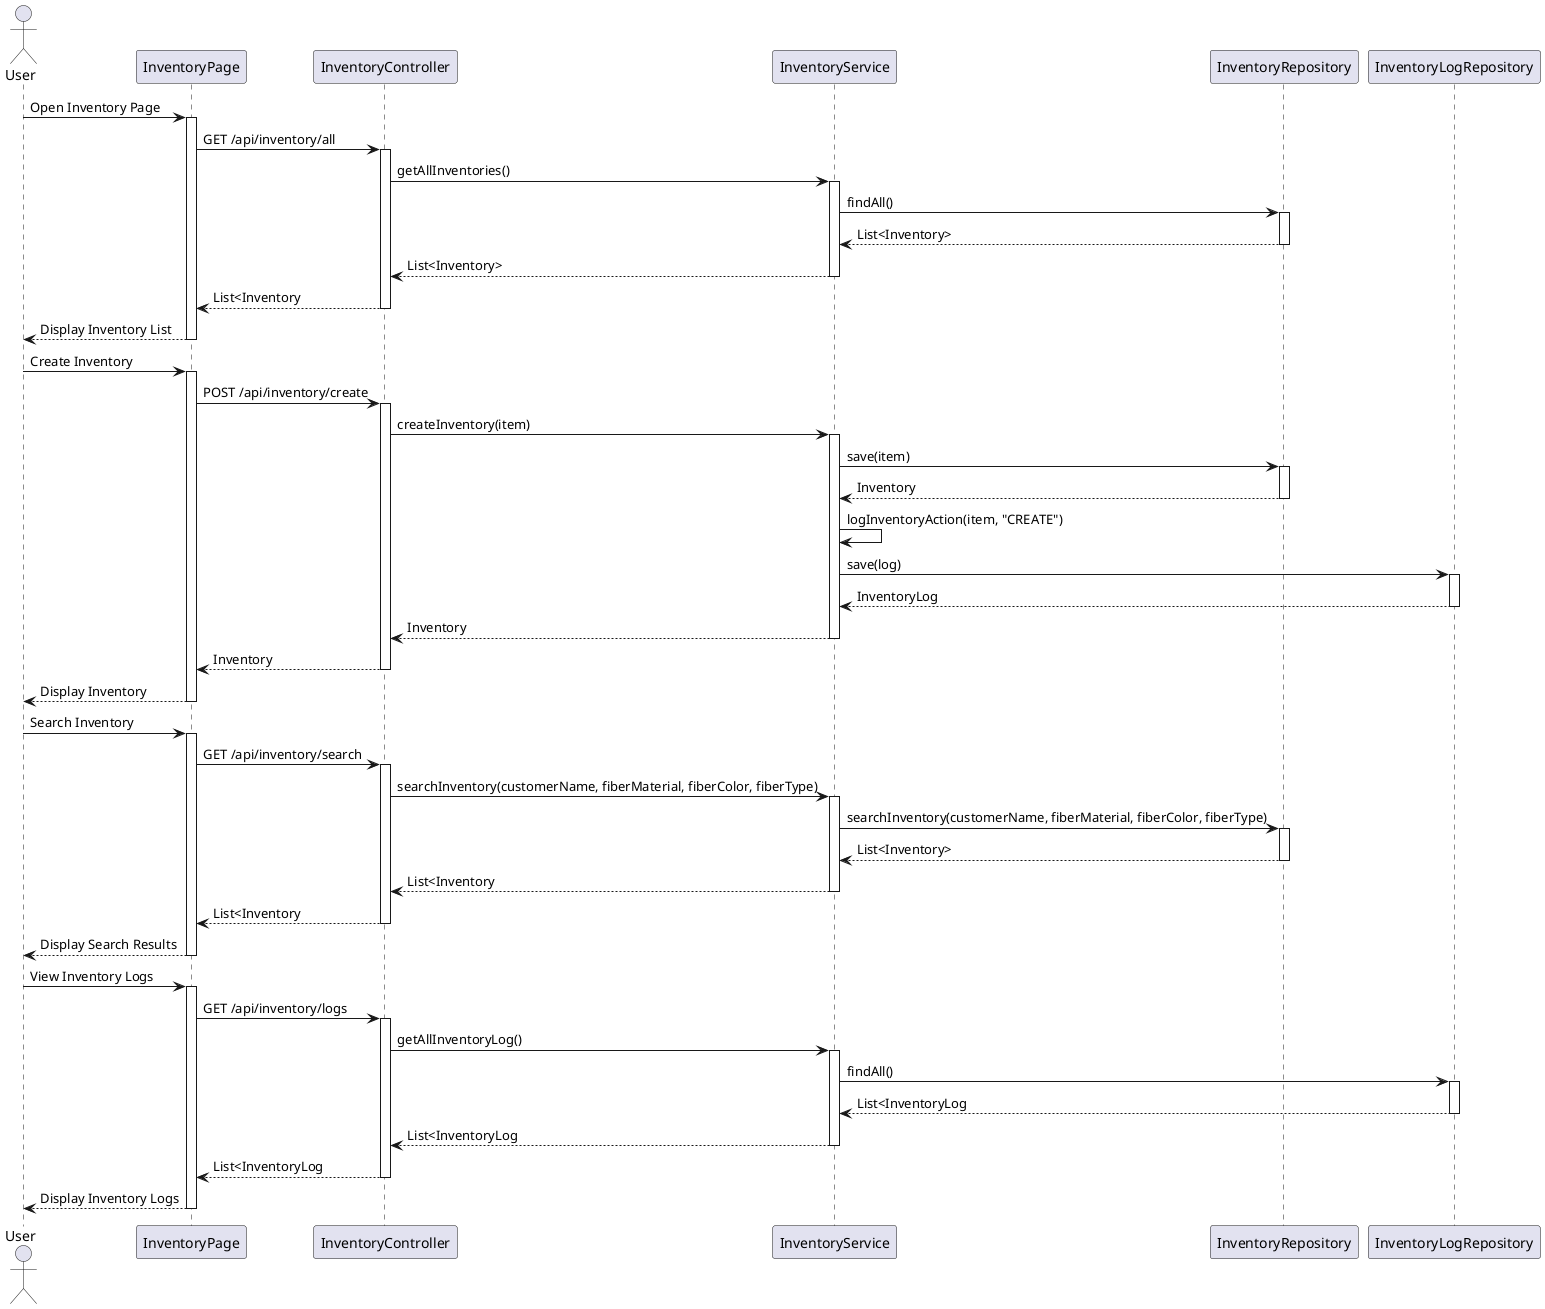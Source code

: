 @startuml

actor User

participant "InventoryPage" as InventoryPage
participant "InventoryController" as InventoryController
participant "InventoryService" as InventoryService
participant "InventoryRepository" as InventoryRepository
participant "InventoryLogRepository" as InventoryLogRepository

User -> InventoryPage: Open Inventory Page
activate InventoryPage
InventoryPage -> InventoryController: GET /api/inventory/all
activate InventoryController
InventoryController -> InventoryService: getAllInventories()
activate InventoryService
InventoryService -> InventoryRepository: findAll()
activate InventoryRepository
InventoryRepository --> InventoryService: List<Inventory>
deactivate InventoryRepository
InventoryService --> InventoryController: List<Inventory>
deactivate InventoryService
InventoryController --> InventoryPage: List<Inventory
deactivate InventoryController
InventoryPage --> User: Display Inventory List
deactivate InventoryPage

User -> InventoryPage: Create Inventory
activate InventoryPage
InventoryPage -> InventoryController: POST /api/inventory/create
activate InventoryController
InventoryController -> InventoryService: createInventory(item)
activate InventoryService
InventoryService -> InventoryRepository: save(item)
activate InventoryRepository
InventoryRepository --> InventoryService: Inventory
deactivate InventoryRepository
InventoryService -> InventoryService: logInventoryAction(item, "CREATE")
InventoryService -> InventoryLogRepository: save(log)
activate InventoryLogRepository
InventoryLogRepository --> InventoryService: InventoryLog
deactivate InventoryLogRepository
InventoryService --> InventoryController: Inventory
deactivate InventoryService
InventoryController --> InventoryPage: Inventory
deactivate InventoryController
InventoryPage --> User: Display Inventory
deactivate InventoryPage

User -> InventoryPage: Search Inventory
activate InventoryPage
InventoryPage -> InventoryController: GET /api/inventory/search
activate InventoryController
InventoryController -> InventoryService: searchInventory(customerName, fiberMaterial, fiberColor, fiberType)
activate InventoryService
InventoryService -> InventoryRepository: searchInventory(customerName, fiberMaterial, fiberColor, fiberType)
activate InventoryRepository
InventoryRepository --> InventoryService: List<Inventory>
deactivate InventoryRepository
InventoryService --> InventoryController: List<Inventory
deactivate InventoryService
InventoryController --> InventoryPage: List<Inventory
deactivate InventoryController
InventoryPage --> User: Display Search Results
deactivate InventoryPage

User -> InventoryPage: View Inventory Logs
activate InventoryPage
InventoryPage -> InventoryController: GET /api/inventory/logs
activate InventoryController
InventoryController -> InventoryService: getAllInventoryLog()
activate InventoryService
InventoryService -> InventoryLogRepository: findAll()
activate InventoryLogRepository
InventoryLogRepository --> InventoryService: List<InventoryLog
deactivate InventoryLogRepository
InventoryService --> InventoryController: List<InventoryLog
deactivate InventoryService
InventoryController --> InventoryPage: List<InventoryLog
deactivate InventoryController
InventoryPage --> User: Display Inventory Logs
deactivate InventoryPage

@enduml
